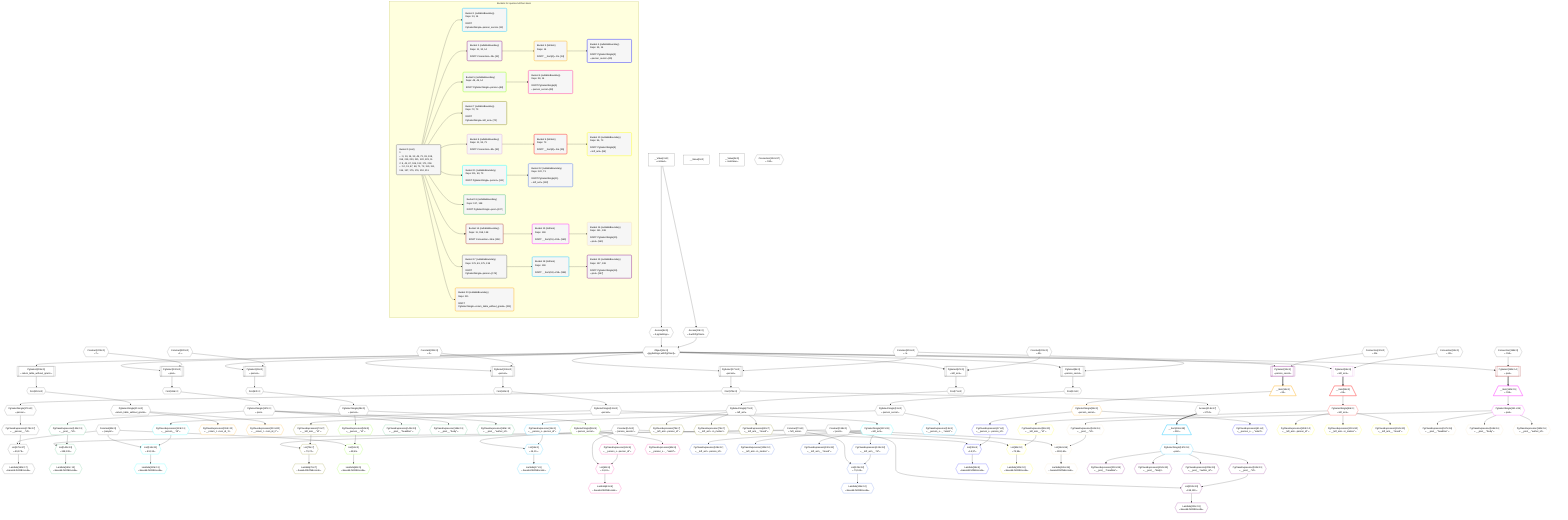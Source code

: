 %%{init: {'themeVariables': { 'fontSize': '12px'}}}%%
graph TD
    classDef path fill:#eee,stroke:#000,color:#000
    classDef plan fill:#fff,stroke-width:1px,color:#000
    classDef itemplan fill:#fff,stroke-width:2px,color:#000
    classDef unbatchedplan fill:#dff,stroke-width:1px,color:#000
    classDef sideeffectplan fill:#fcc,stroke-width:2px,color:#000
    classDef bucket fill:#f6f6f6,color:#000,stroke-width:2px,text-align:left


    %% plan dependencies
    Object11{{"Object[11∈0]<br />ᐸ{pgSettings,withPgClient}ᐳ"}}:::plan
    Access9{{"Access[9∈0]<br />ᐸ3.pgSettingsᐳ"}}:::plan
    Access10{{"Access[10∈0]<br />ᐸ3.withPgClientᐳ"}}:::plan
    Access9 & Access10 --> Object11
    PgSelect8[["PgSelect[8∈0]<br />ᐸperson_secretᐳ"]]:::plan
    Constant219{{"Constant[219∈0]<br />ᐸ3ᐳ"}}:::plan
    Object11 & Constant219 --> PgSelect8
    PgSelect43[["PgSelect[43∈0]<br />ᐸpersonᐳ"]]:::plan
    Constant220{{"Constant[220∈0]<br />ᐸ1ᐳ"}}:::plan
    Object11 & Constant220 --> PgSelect43
    PgSelect67[["PgSelect[67∈0]<br />ᐸleft_armᐳ"]]:::plan
    Constant221{{"Constant[221∈0]<br />ᐸ42ᐳ"}}:::plan
    Object11 & Constant221 --> PgSelect67
    PgSelect106[["PgSelect[106∈0]<br />ᐸpersonᐳ"]]:::plan
    Constant222{{"Constant[222∈0]<br />ᐸ2ᐳ"}}:::plan
    Object11 & Constant222 --> PgSelect106
    PgSelect132[["PgSelect[132∈0]<br />ᐸpostᐳ"]]:::plan
    Constant223{{"Constant[223∈0]<br />ᐸ7ᐳ"}}:::plan
    Object11 & Constant223 --> PgSelect132
    PgSelect171[["PgSelect[171∈0]<br />ᐸpersonᐳ"]]:::plan
    Object11 & Constant219 --> PgSelect171
    __Value3["__Value[3∈0]<br />ᐸcontextᐳ"]:::plan
    __Value3 --> Access9
    __Value3 --> Access10
    First12{{"First[12∈0]"}}:::plan
    PgSelect8 --> First12
    PgSelectSingle13{{"PgSelectSingle[13∈0]<br />ᐸperson_secretᐳ"}}:::plan
    First12 --> PgSelectSingle13
    First47{{"First[47∈0]"}}:::plan
    PgSelect43 --> First47
    PgSelectSingle48{{"PgSelectSingle[48∈0]<br />ᐸpersonᐳ"}}:::plan
    First47 --> PgSelectSingle48
    First71{{"First[71∈0]"}}:::plan
    PgSelect67 --> First71
    PgSelectSingle72{{"PgSelectSingle[72∈0]<br />ᐸleft_armᐳ"}}:::plan
    First71 --> PgSelectSingle72
    First110{{"First[110∈0]"}}:::plan
    PgSelect106 --> First110
    PgSelectSingle111{{"PgSelectSingle[111∈0]<br />ᐸpersonᐳ"}}:::plan
    First110 --> PgSelectSingle111
    First136{{"First[136∈0]"}}:::plan
    PgSelect132 --> First136
    PgSelectSingle137{{"PgSelectSingle[137∈0]<br />ᐸpostᐳ"}}:::plan
    First136 --> PgSelectSingle137
    First175{{"First[175∈0]"}}:::plan
    PgSelect171 --> First175
    PgSelectSingle176{{"PgSelectSingle[176∈0]<br />ᐸpersonᐳ"}}:::plan
    First175 --> PgSelectSingle176
    PgSelect206[["PgSelect[206∈0]<br />ᐸreturn_table_without_grantsᐳ"]]:::plan
    Object11 --> PgSelect206
    First210{{"First[210∈0]"}}:::plan
    PgSelect206 --> First210
    PgSelectSingle211{{"PgSelectSingle[211∈0]<br />ᐸreturn_table_without_grantsᐳ"}}:::plan
    First210 --> PgSelectSingle211
    __Value0["__Value[0∈0]"]:::plan
    __Value5["__Value[5∈0]<br />ᐸrootValueᐳ"]:::plan
    Constant14{{"Constant[14∈0]<br />ᐸ'person_secrets'ᐳ"}}:::plan
    Connection32{{"Connection[32∈0]<br />ᐸ28ᐳ"}}:::plan
    Constant49{{"Constant[49∈0]<br />ᐸ'people'ᐳ"}}:::plan
    Constant73{{"Constant[73∈0]<br />ᐸ'left_arms'ᐳ"}}:::plan
    Connection93{{"Connection[93∈0]<br />ᐸ89ᐳ"}}:::plan
    Constant138{{"Constant[138∈0]<br />ᐸ'posts'ᐳ"}}:::plan
    Connection158{{"Connection[158∈0]<br />ᐸ154ᐳ"}}:::plan
    PgClassExpression212{{"PgClassExpression[212∈20]<br />ᐸ__return_t...rson_id_1”ᐳ"}}:::plan
    PgSelectSingle211 --> PgClassExpression212
    PgClassExpression213{{"PgClassExpression[213∈20]<br />ᐸ__return_t...rson_id_2”ᐳ"}}:::plan
    PgSelectSingle211 --> PgClassExpression213
    List179{{"List[179∈17]<br />ᐸ49,178ᐳ"}}:::plan
    PgClassExpression178{{"PgClassExpression[178∈17]<br />ᐸ__person__.”id”ᐳ"}}:::plan
    Constant49 & PgClassExpression178 --> List179
    PgSelectSingle176 --> PgClassExpression178
    Lambda180{{"Lambda[180∈17]<br />ᐸbase64JSONEncodeᐳ"}}:::plan
    List179 --> Lambda180
    Access218{{"Access[218∈17]<br />ᐸ175.0ᐳ"}}:::plan
    First175 --> Access218
    Connection194{{"Connection[194∈17]<br />ᐸ190ᐳ"}}:::plan
    PgSelect159[["PgSelect[159∈14]<br />ᐸpostᐳ"]]:::plan
    Object11 & Connection158 --> PgSelect159
    List140{{"List[140∈13]<br />ᐸ138,139ᐳ"}}:::plan
    PgClassExpression139{{"PgClassExpression[139∈13]<br />ᐸ__post__.”id”ᐳ"}}:::plan
    Constant138 & PgClassExpression139 --> List140
    PgSelectSingle137 --> PgClassExpression139
    Lambda141{{"Lambda[141∈13]<br />ᐸbase64JSONEncodeᐳ"}}:::plan
    List140 --> Lambda141
    PgClassExpression143{{"PgClassExpression[143∈13]<br />ᐸ__post__.”headline”ᐳ"}}:::plan
    PgSelectSingle137 --> PgClassExpression143
    PgClassExpression144{{"PgClassExpression[144∈13]<br />ᐸ__post__.”body”ᐳ"}}:::plan
    PgSelectSingle137 --> PgClassExpression144
    PgClassExpression145{{"PgClassExpression[145∈13]<br />ᐸ__post__.”author_id”ᐳ"}}:::plan
    PgSelectSingle137 --> PgClassExpression145
    List114{{"List[114∈11]<br />ᐸ49,113ᐳ"}}:::plan
    PgClassExpression113{{"PgClassExpression[113∈11]<br />ᐸ__person__.”id”ᐳ"}}:::plan
    Constant49 & PgClassExpression113 --> List114
    PgSelectSingle111 --> PgClassExpression113
    Lambda115{{"Lambda[115∈11]<br />ᐸbase64JSONEncodeᐳ"}}:::plan
    List114 --> Lambda115
    PgSelectSingle122{{"PgSelectSingle[122∈11]<br />ᐸleft_armᐳ"}}:::plan
    PgSelectSingle111 --> PgSelectSingle122
    PgSelect94[["PgSelect[94∈8]<br />ᐸleft_armᐳ"]]:::plan
    Object11 & Connection93 --> PgSelect94
    List75{{"List[75∈7]<br />ᐸ73,74ᐳ"}}:::plan
    PgClassExpression74{{"PgClassExpression[74∈7]<br />ᐸ__left_arm__.”id”ᐳ"}}:::plan
    Constant73 & PgClassExpression74 --> List75
    PgSelectSingle72 --> PgClassExpression74
    Lambda76{{"Lambda[76∈7]<br />ᐸbase64JSONEncodeᐳ"}}:::plan
    List75 --> Lambda76
    PgClassExpression78{{"PgClassExpression[78∈7]<br />ᐸ__left_arm...person_id”ᐳ"}}:::plan
    PgSelectSingle72 --> PgClassExpression78
    PgClassExpression79{{"PgClassExpression[79∈7]<br />ᐸ__left_arm...in_metres”ᐳ"}}:::plan
    PgSelectSingle72 --> PgClassExpression79
    PgClassExpression80{{"PgClassExpression[80∈7]<br />ᐸ__left_arm__.”mood”ᐳ"}}:::plan
    PgSelectSingle72 --> PgClassExpression80
    List51{{"List[51∈5]<br />ᐸ49,50ᐳ"}}:::plan
    PgClassExpression50{{"PgClassExpression[50∈5]<br />ᐸ__person__.”id”ᐳ"}}:::plan
    Constant49 & PgClassExpression50 --> List51
    PgSelectSingle48 --> PgClassExpression50
    Lambda52{{"Lambda[52∈5]<br />ᐸbase64JSONEncodeᐳ"}}:::plan
    List51 --> Lambda52
    PgSelectSingle59{{"PgSelectSingle[59∈5]<br />ᐸperson_secretᐳ"}}:::plan
    PgSelectSingle48 --> PgSelectSingle59
    PgSelect33[["PgSelect[33∈2]<br />ᐸperson_secretᐳ"]]:::plan
    Object11 & Connection32 --> PgSelect33
    List16{{"List[16∈1]<br />ᐸ14,15ᐳ"}}:::plan
    PgClassExpression15{{"PgClassExpression[15∈1]<br />ᐸ__person_s...person_id”ᐳ"}}:::plan
    Constant14 & PgClassExpression15 --> List16
    PgSelectSingle13 --> PgClassExpression15
    Lambda17{{"Lambda[17∈1]<br />ᐸbase64JSONEncodeᐳ"}}:::plan
    List16 --> Lambda17
    PgClassExpression19{{"PgClassExpression[19∈1]<br />ᐸ__person_s..._.”sekrit”ᐳ"}}:::plan
    PgSelectSingle13 --> PgClassExpression19
    List62{{"List[62∈6]<br />ᐸ14,61ᐳ"}}:::plan
    PgClassExpression61{{"PgClassExpression[61∈6]<br />ᐸ__person_s...person_id”ᐳ"}}:::plan
    Constant14 & PgClassExpression61 --> List62
    List125{{"List[125∈12]<br />ᐸ73,124ᐳ"}}:::plan
    PgClassExpression124{{"PgClassExpression[124∈12]<br />ᐸ__left_arm__.”id”ᐳ"}}:::plan
    Constant73 & PgClassExpression124 --> List125
    __Item34[/"__Item[34∈3]<br />ᐸ33ᐳ"\]:::itemplan
    PgSelect33 ==> __Item34
    PgSelectSingle35{{"PgSelectSingle[35∈3]<br />ᐸperson_secretᐳ"}}:::plan
    __Item34 --> PgSelectSingle35
    PgSelectSingle59 --> PgClassExpression61
    Lambda63{{"Lambda[63∈6]<br />ᐸbase64JSONEncodeᐳ"}}:::plan
    List62 --> Lambda63
    PgClassExpression65{{"PgClassExpression[65∈6]<br />ᐸ__person_s..._.”sekrit”ᐳ"}}:::plan
    PgSelectSingle59 --> PgClassExpression65
    __Item95[/"__Item[95∈9]<br />ᐸ94ᐳ"\]:::itemplan
    PgSelect94 ==> __Item95
    PgSelectSingle96{{"PgSelectSingle[96∈9]<br />ᐸleft_armᐳ"}}:::plan
    __Item95 --> PgSelectSingle96
    PgSelectSingle122 --> PgClassExpression124
    Lambda126{{"Lambda[126∈12]<br />ᐸbase64JSONEncodeᐳ"}}:::plan
    List125 --> Lambda126
    PgClassExpression128{{"PgClassExpression[128∈12]<br />ᐸ__left_arm...person_id”ᐳ"}}:::plan
    PgSelectSingle122 --> PgClassExpression128
    PgClassExpression129{{"PgClassExpression[129∈12]<br />ᐸ__left_arm...in_metres”ᐳ"}}:::plan
    PgSelectSingle122 --> PgClassExpression129
    PgClassExpression130{{"PgClassExpression[130∈12]<br />ᐸ__left_arm__.”mood”ᐳ"}}:::plan
    PgSelectSingle122 --> PgClassExpression130
    __Item160[/"__Item[160∈15]<br />ᐸ159ᐳ"\]:::itemplan
    PgSelect159 ==> __Item160
    PgSelectSingle161{{"PgSelectSingle[161∈15]<br />ᐸpostᐳ"}}:::plan
    __Item160 --> PgSelectSingle161
    __Item196[/"__Item[196∈18]<br />ᐸ218ᐳ"\]:::itemplan
    Access218 ==> __Item196
    PgSelectSingle197{{"PgSelectSingle[197∈18]<br />ᐸpostᐳ"}}:::plan
    __Item196 --> PgSelectSingle197
    List38{{"List[38∈4]<br />ᐸ14,37ᐳ"}}:::plan
    PgClassExpression37{{"PgClassExpression[37∈4]<br />ᐸ__person_s...person_id”ᐳ"}}:::plan
    Constant14 & PgClassExpression37 --> List38
    List99{{"List[99∈10]<br />ᐸ73,98ᐳ"}}:::plan
    PgClassExpression98{{"PgClassExpression[98∈10]<br />ᐸ__left_arm__.”id”ᐳ"}}:::plan
    Constant73 & PgClassExpression98 --> List99
    List164{{"List[164∈16]<br />ᐸ138,163ᐳ"}}:::plan
    PgClassExpression163{{"PgClassExpression[163∈16]<br />ᐸ__post__.”id”ᐳ"}}:::plan
    Constant138 & PgClassExpression163 --> List164
    List200{{"List[200∈19]<br />ᐸ138,199ᐳ"}}:::plan
    PgClassExpression199{{"PgClassExpression[199∈19]<br />ᐸ__post__.”id”ᐳ"}}:::plan
    Constant138 & PgClassExpression199 --> List200
    PgSelectSingle35 --> PgClassExpression37
    Lambda39{{"Lambda[39∈4]<br />ᐸbase64JSONEncodeᐳ"}}:::plan
    List38 --> Lambda39
    PgClassExpression41{{"PgClassExpression[41∈4]<br />ᐸ__person_s..._.”sekrit”ᐳ"}}:::plan
    PgSelectSingle35 --> PgClassExpression41
    PgSelectSingle96 --> PgClassExpression98
    Lambda100{{"Lambda[100∈10]<br />ᐸbase64JSONEncodeᐳ"}}:::plan
    List99 --> Lambda100
    PgClassExpression102{{"PgClassExpression[102∈10]<br />ᐸ__left_arm...person_id”ᐳ"}}:::plan
    PgSelectSingle96 --> PgClassExpression102
    PgClassExpression103{{"PgClassExpression[103∈10]<br />ᐸ__left_arm...in_metres”ᐳ"}}:::plan
    PgSelectSingle96 --> PgClassExpression103
    PgClassExpression104{{"PgClassExpression[104∈10]<br />ᐸ__left_arm__.”mood”ᐳ"}}:::plan
    PgSelectSingle96 --> PgClassExpression104
    PgSelectSingle161 --> PgClassExpression163
    Lambda165{{"Lambda[165∈16]<br />ᐸbase64JSONEncodeᐳ"}}:::plan
    List164 --> Lambda165
    PgClassExpression167{{"PgClassExpression[167∈16]<br />ᐸ__post__.”headline”ᐳ"}}:::plan
    PgSelectSingle161 --> PgClassExpression167
    PgClassExpression168{{"PgClassExpression[168∈16]<br />ᐸ__post__.”body”ᐳ"}}:::plan
    PgSelectSingle161 --> PgClassExpression168
    PgClassExpression169{{"PgClassExpression[169∈16]<br />ᐸ__post__.”author_id”ᐳ"}}:::plan
    PgSelectSingle161 --> PgClassExpression169
    PgSelectSingle197 --> PgClassExpression199
    Lambda201{{"Lambda[201∈19]<br />ᐸbase64JSONEncodeᐳ"}}:::plan
    List200 --> Lambda201
    PgClassExpression203{{"PgClassExpression[203∈19]<br />ᐸ__post__.”headline”ᐳ"}}:::plan
    PgSelectSingle197 --> PgClassExpression203
    PgClassExpression204{{"PgClassExpression[204∈19]<br />ᐸ__post__.”body”ᐳ"}}:::plan
    PgSelectSingle197 --> PgClassExpression204
    PgClassExpression205{{"PgClassExpression[205∈19]<br />ᐸ__post__.”author_id”ᐳ"}}:::plan
    PgSelectSingle197 --> PgClassExpression205

    %% define steps

    subgraph "Buckets for queries/v4/rbac.basic"
    Bucket0("Bucket 0 (root)<br />1: <br />ᐳ: 9, 10, 14, 32, 49, 73, 93, 138, 158, 219, 220, 221, 222, 223, 11<br />2: 8, 43, 67, 106, 132, 171, 206<br />ᐳ: 12, 13, 47, 48, 71, 72, 110, 111, 136, 137, 175, 176, 210, 211"):::bucket
    classDef bucket0 stroke:#696969
    class Bucket0,__Value0,__Value3,__Value5,PgSelect8,Access9,Access10,Object11,First12,PgSelectSingle13,Constant14,Connection32,PgSelect43,First47,PgSelectSingle48,Constant49,PgSelect67,First71,PgSelectSingle72,Constant73,Connection93,PgSelect106,First110,PgSelectSingle111,PgSelect132,First136,PgSelectSingle137,Constant138,Connection158,PgSelect171,First175,PgSelectSingle176,PgSelect206,First210,PgSelectSingle211,Constant219,Constant220,Constant221,Constant222,Constant223 bucket0
    Bucket1("Bucket 1 (nullableBoundary)<br />Deps: 13, 14<br /><br />ROOT PgSelectSingleᐸperson_secretᐳ[13]"):::bucket
    classDef bucket1 stroke:#00bfff
    class Bucket1,PgClassExpression15,List16,Lambda17,PgClassExpression19 bucket1
    Bucket2("Bucket 2 (nullableBoundary)<br />Deps: 11, 32, 14<br /><br />ROOT Connectionᐸ28ᐳ[32]"):::bucket
    classDef bucket2 stroke:#7f007f
    class Bucket2,PgSelect33 bucket2
    Bucket3("Bucket 3 (listItem)<br />Deps: 14<br /><br />ROOT __Item{3}ᐸ33ᐳ[34]"):::bucket
    classDef bucket3 stroke:#ffa500
    class Bucket3,__Item34,PgSelectSingle35 bucket3
    Bucket4("Bucket 4 (nullableBoundary)<br />Deps: 35, 14<br /><br />ROOT PgSelectSingle{3}ᐸperson_secretᐳ[35]"):::bucket
    classDef bucket4 stroke:#0000ff
    class Bucket4,PgClassExpression37,List38,Lambda39,PgClassExpression41 bucket4
    Bucket5("Bucket 5 (nullableBoundary)<br />Deps: 48, 49, 14<br /><br />ROOT PgSelectSingleᐸpersonᐳ[48]"):::bucket
    classDef bucket5 stroke:#7fff00
    class Bucket5,PgClassExpression50,List51,Lambda52,PgSelectSingle59 bucket5
    Bucket6("Bucket 6 (nullableBoundary)<br />Deps: 59, 14<br /><br />ROOT PgSelectSingle{5}ᐸperson_secretᐳ[59]"):::bucket
    classDef bucket6 stroke:#ff1493
    class Bucket6,PgClassExpression61,List62,Lambda63,PgClassExpression65 bucket6
    Bucket7("Bucket 7 (nullableBoundary)<br />Deps: 72, 73<br /><br />ROOT PgSelectSingleᐸleft_armᐳ[72]"):::bucket
    classDef bucket7 stroke:#808000
    class Bucket7,PgClassExpression74,List75,Lambda76,PgClassExpression78,PgClassExpression79,PgClassExpression80 bucket7
    Bucket8("Bucket 8 (nullableBoundary)<br />Deps: 11, 93, 73<br /><br />ROOT Connectionᐸ89ᐳ[93]"):::bucket
    classDef bucket8 stroke:#dda0dd
    class Bucket8,PgSelect94 bucket8
    Bucket9("Bucket 9 (listItem)<br />Deps: 73<br /><br />ROOT __Item{9}ᐸ94ᐳ[95]"):::bucket
    classDef bucket9 stroke:#ff0000
    class Bucket9,__Item95,PgSelectSingle96 bucket9
    Bucket10("Bucket 10 (nullableBoundary)<br />Deps: 96, 73<br /><br />ROOT PgSelectSingle{9}ᐸleft_armᐳ[96]"):::bucket
    classDef bucket10 stroke:#ffff00
    class Bucket10,PgClassExpression98,List99,Lambda100,PgClassExpression102,PgClassExpression103,PgClassExpression104 bucket10
    Bucket11("Bucket 11 (nullableBoundary)<br />Deps: 111, 49, 73<br /><br />ROOT PgSelectSingleᐸpersonᐳ[111]"):::bucket
    classDef bucket11 stroke:#00ffff
    class Bucket11,PgClassExpression113,List114,Lambda115,PgSelectSingle122 bucket11
    Bucket12("Bucket 12 (nullableBoundary)<br />Deps: 122, 73<br /><br />ROOT PgSelectSingle{11}ᐸleft_armᐳ[122]"):::bucket
    classDef bucket12 stroke:#4169e1
    class Bucket12,PgClassExpression124,List125,Lambda126,PgClassExpression128,PgClassExpression129,PgClassExpression130 bucket12
    Bucket13("Bucket 13 (nullableBoundary)<br />Deps: 137, 138<br /><br />ROOT PgSelectSingleᐸpostᐳ[137]"):::bucket
    classDef bucket13 stroke:#3cb371
    class Bucket13,PgClassExpression139,List140,Lambda141,PgClassExpression143,PgClassExpression144,PgClassExpression145 bucket13
    Bucket14("Bucket 14 (nullableBoundary)<br />Deps: 11, 158, 138<br /><br />ROOT Connectionᐸ154ᐳ[158]"):::bucket
    classDef bucket14 stroke:#a52a2a
    class Bucket14,PgSelect159 bucket14
    Bucket15("Bucket 15 (listItem)<br />Deps: 138<br /><br />ROOT __Item{15}ᐸ159ᐳ[160]"):::bucket
    classDef bucket15 stroke:#ff00ff
    class Bucket15,__Item160,PgSelectSingle161 bucket15
    Bucket16("Bucket 16 (nullableBoundary)<br />Deps: 161, 138<br /><br />ROOT PgSelectSingle{15}ᐸpostᐳ[161]"):::bucket
    classDef bucket16 stroke:#f5deb3
    class Bucket16,PgClassExpression163,List164,Lambda165,PgClassExpression167,PgClassExpression168,PgClassExpression169 bucket16
    Bucket17("Bucket 17 (nullableBoundary)<br />Deps: 176, 49, 175, 138<br /><br />ROOT PgSelectSingleᐸpersonᐳ[176]"):::bucket
    classDef bucket17 stroke:#696969
    class Bucket17,PgClassExpression178,List179,Lambda180,Connection194,Access218 bucket17
    Bucket18("Bucket 18 (listItem)<br />Deps: 138<br /><br />ROOT __Item{18}ᐸ218ᐳ[196]"):::bucket
    classDef bucket18 stroke:#00bfff
    class Bucket18,__Item196,PgSelectSingle197 bucket18
    Bucket19("Bucket 19 (nullableBoundary)<br />Deps: 197, 138<br /><br />ROOT PgSelectSingle{18}ᐸpostᐳ[197]"):::bucket
    classDef bucket19 stroke:#7f007f
    class Bucket19,PgClassExpression199,List200,Lambda201,PgClassExpression203,PgClassExpression204,PgClassExpression205 bucket19
    Bucket20("Bucket 20 (nullableBoundary)<br />Deps: 211<br /><br />ROOT PgSelectSingleᐸreturn_table_without_grantsᐳ[211]"):::bucket
    classDef bucket20 stroke:#ffa500
    class Bucket20,PgClassExpression212,PgClassExpression213 bucket20
    Bucket0 --> Bucket1 & Bucket2 & Bucket5 & Bucket7 & Bucket8 & Bucket11 & Bucket13 & Bucket14 & Bucket17 & Bucket20
    Bucket2 --> Bucket3
    Bucket3 --> Bucket4
    Bucket5 --> Bucket6
    Bucket8 --> Bucket9
    Bucket9 --> Bucket10
    Bucket11 --> Bucket12
    Bucket14 --> Bucket15
    Bucket15 --> Bucket16
    Bucket17 --> Bucket18
    Bucket18 --> Bucket19
    end